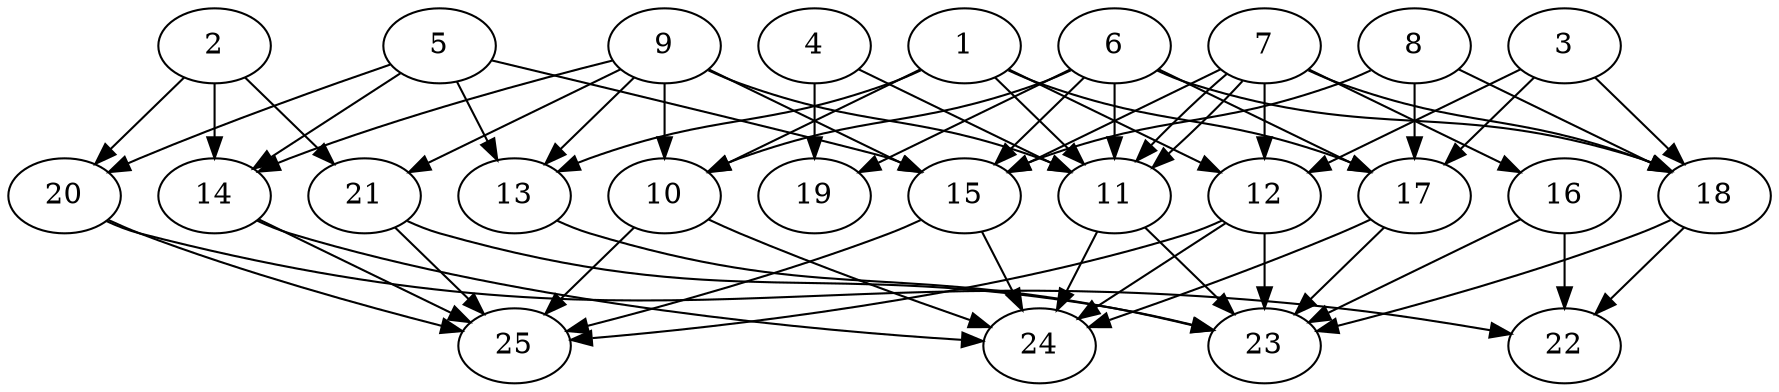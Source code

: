 // DAG automatically generated by daggen at Thu Oct  3 14:00:40 2019
// ./daggen --dot -n 25 --ccr 0.4 --fat 0.7 --regular 0.5 --density 0.6 --mindata 5242880 --maxdata 52428800 
digraph G {
  1 [size="65666560", alpha="0.06", expect_size="26266624"] 
  1 -> 10 [size ="26266624"]
  1 -> 11 [size ="26266624"]
  1 -> 12 [size ="26266624"]
  1 -> 13 [size ="26266624"]
  1 -> 17 [size ="26266624"]
  2 [size="36997120", alpha="0.11", expect_size="14798848"] 
  2 -> 14 [size ="14798848"]
  2 -> 20 [size ="14798848"]
  2 -> 21 [size ="14798848"]
  3 [size="46302720", alpha="0.19", expect_size="18521088"] 
  3 -> 12 [size ="18521088"]
  3 -> 17 [size ="18521088"]
  3 -> 18 [size ="18521088"]
  4 [size="72002560", alpha="0.17", expect_size="28801024"] 
  4 -> 11 [size ="28801024"]
  4 -> 19 [size ="28801024"]
  5 [size="65236480", alpha="0.02", expect_size="26094592"] 
  5 -> 13 [size ="26094592"]
  5 -> 14 [size ="26094592"]
  5 -> 15 [size ="26094592"]
  5 -> 20 [size ="26094592"]
  6 [size="79508480", alpha="0.19", expect_size="31803392"] 
  6 -> 10 [size ="31803392"]
  6 -> 11 [size ="31803392"]
  6 -> 15 [size ="31803392"]
  6 -> 17 [size ="31803392"]
  6 -> 18 [size ="31803392"]
  6 -> 19 [size ="31803392"]
  7 [size="46236160", alpha="0.20", expect_size="18494464"] 
  7 -> 11 [size ="18494464"]
  7 -> 11 [size ="18494464"]
  7 -> 12 [size ="18494464"]
  7 -> 15 [size ="18494464"]
  7 -> 16 [size ="18494464"]
  7 -> 18 [size ="18494464"]
  8 [size="26383360", alpha="0.07", expect_size="10553344"] 
  8 -> 15 [size ="10553344"]
  8 -> 17 [size ="10553344"]
  8 -> 18 [size ="10553344"]
  9 [size="36966400", alpha="0.13", expect_size="14786560"] 
  9 -> 10 [size ="14786560"]
  9 -> 11 [size ="14786560"]
  9 -> 13 [size ="14786560"]
  9 -> 14 [size ="14786560"]
  9 -> 15 [size ="14786560"]
  9 -> 21 [size ="14786560"]
  10 [size="104729600", alpha="0.11", expect_size="41891840"] 
  10 -> 24 [size ="41891840"]
  10 -> 25 [size ="41891840"]
  11 [size="79068160", alpha="0.14", expect_size="31627264"] 
  11 -> 23 [size ="31627264"]
  11 -> 24 [size ="31627264"]
  12 [size="114964480", alpha="0.14", expect_size="45985792"] 
  12 -> 23 [size ="45985792"]
  12 -> 24 [size ="45985792"]
  12 -> 25 [size ="45985792"]
  13 [size="63278080", alpha="0.14", expect_size="25311232"] 
  13 -> 23 [size ="25311232"]
  14 [size="55011840", alpha="0.01", expect_size="22004736"] 
  14 -> 24 [size ="22004736"]
  14 -> 25 [size ="22004736"]
  15 [size="34675200", alpha="0.09", expect_size="13870080"] 
  15 -> 24 [size ="13870080"]
  15 -> 25 [size ="13870080"]
  16 [size="48074240", alpha="0.13", expect_size="19229696"] 
  16 -> 22 [size ="19229696"]
  16 -> 23 [size ="19229696"]
  17 [size="40135680", alpha="0.06", expect_size="16054272"] 
  17 -> 23 [size ="16054272"]
  17 -> 24 [size ="16054272"]
  18 [size="39347200", alpha="0.12", expect_size="15738880"] 
  18 -> 22 [size ="15738880"]
  18 -> 23 [size ="15738880"]
  19 [size="82032640", alpha="0.00", expect_size="32813056"] 
  20 [size="39385600", alpha="0.01", expect_size="15754240"] 
  20 -> 22 [size ="15754240"]
  20 -> 25 [size ="15754240"]
  21 [size="104739840", alpha="0.10", expect_size="41895936"] 
  21 -> 23 [size ="41895936"]
  21 -> 25 [size ="41895936"]
  22 [size="68014080", alpha="0.03", expect_size="27205632"] 
  23 [size="34339840", alpha="0.02", expect_size="13735936"] 
  24 [size="119093760", alpha="0.10", expect_size="47637504"] 
  25 [size="126809600", alpha="0.08", expect_size="50723840"] 
}
